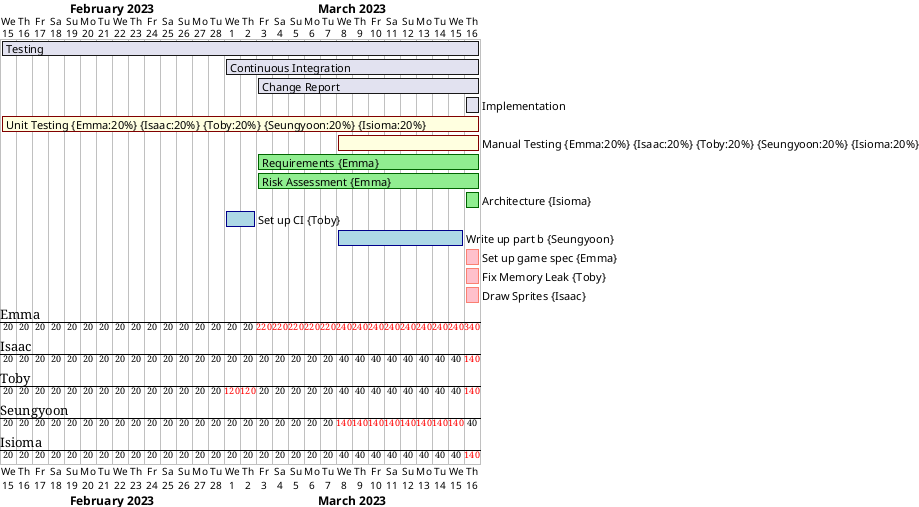 @startgantt

Project starts 2023-02-15

[Testing] starts 2023-02-15
[Testing] lasts 30 days
[Continuous Integration] starts 2023-03-01
[Continuous Integration] lasts 16 days
[Change Report] starts 2023-03-03
[Change Report] lasts 14 days
[Implementation] starts 2023-03-16
[Implementation] lasts 1 day

[Unit Testing] on {Emma:20%} {Isaac:20%} {Toby:20%} {Seungyoon:20%} {Isioma:20%} starts 2023-02-15 and ends 2023-03-16 and is colored in LightYellow/Maroon
[Manual Testing] on {Emma:20%} {Isaac:20%} {Toby:20%} {Seungyoon:20%} {Isioma:20%} starts 2023-03-08 and ends 2023-03-16 and is colored in LightYellow/Maroon


[Requirements] on {Emma:100%} starts 2023-03-03 and ends 2023-03-16 and is colored in LightGreen/DarkGreen
[Risk Assessment] on {Emma:100%} starts 2023-03-03 and ends 2023-03-16 and is colored in LightGreen/DarkGreen
[Architecture] on {Isioma:100%} starts 2023-03-16 and ends 2023-03-16 and is colored in LightGreen/DarkGreen

[Set up CI] on {Toby:100%} starts 2023-03-01 and ends 2023-03-02 and is colored in LightBlue/DarkBlue
[Write up part b] on {Seungyoon:100%} starts 2023-03-08 and ends 2023-03-15 and is colored in LightBlue/DarkBlue

[Set up game spec] on {Emma:100%} starts 2023-03-16 and ends 2023-03-16 and is colored in Pink/Salmon
[Fix Memory Leak] on {Toby:100%} starts 2023-03-16 and ends 2023-03-16 and is colored in Pink/Salmon
[Draw Sprites] on {Isaac:100%} starts 2023-03-16 and ends 2023-03-16 and is colored in Pink/Salmon
@endgantt